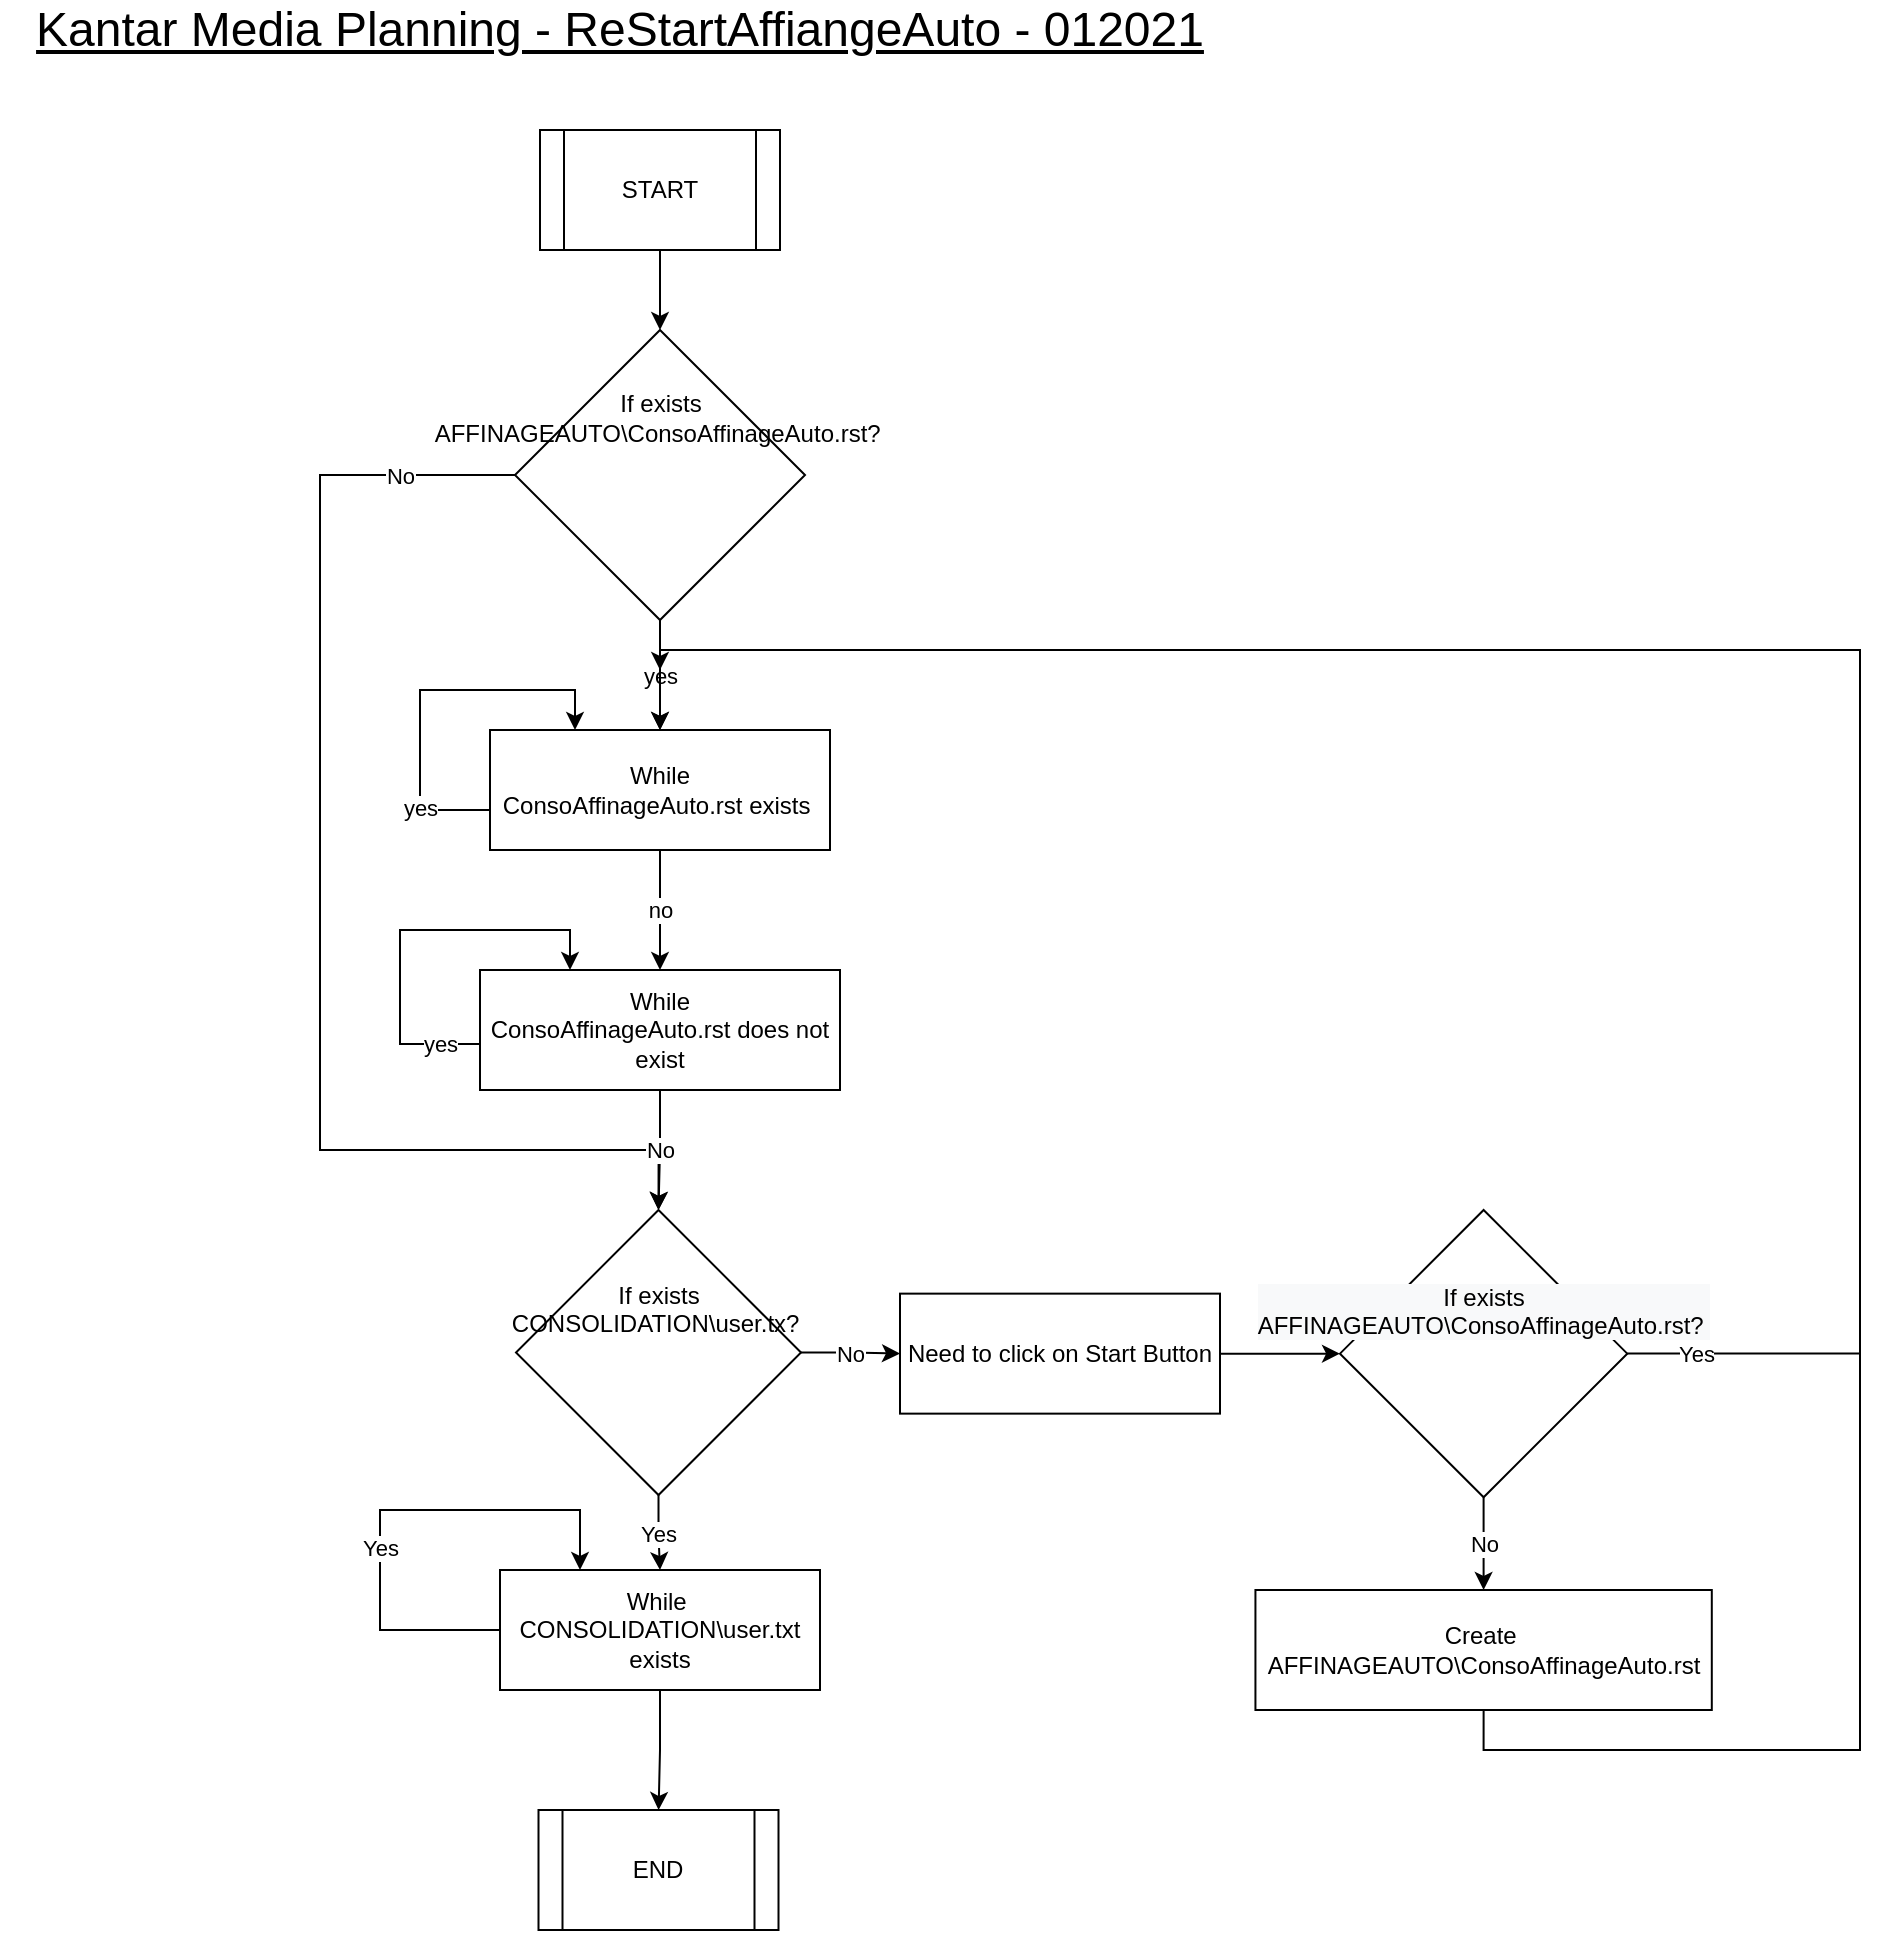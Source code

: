 <mxfile version="14.2.6" type="device"><diagram name="Page-1" id="8ce9d11a-91a2-4d17-14d8-a56ed91bf033"><mxGraphModel dx="2031" dy="1149" grid="1" gridSize="10" guides="1" tooltips="1" connect="1" arrows="1" fold="1" page="1" pageScale="1" pageWidth="1100" pageHeight="850" background="#ffffff" math="0" shadow="0"><root><mxCell id="0"/><mxCell id="1" parent="0"/><mxCell id="JxiJXGD1DPvumisEToyv-4" value="" style="edgeStyle=orthogonalEdgeStyle;rounded=0;orthogonalLoop=1;jettySize=auto;html=1;" edge="1" parent="1" source="JxiJXGD1DPvumisEToyv-2" target="JxiJXGD1DPvumisEToyv-3"><mxGeometry relative="1" as="geometry"/></mxCell><mxCell id="JxiJXGD1DPvumisEToyv-2" value="START" style="shape=process;whiteSpace=wrap;html=1;backgroundOutline=1;" vertex="1" parent="1"><mxGeometry x="300" y="100" width="120" height="60" as="geometry"/></mxCell><mxCell id="JxiJXGD1DPvumisEToyv-9" value="" style="edgeStyle=orthogonalEdgeStyle;rounded=0;orthogonalLoop=1;jettySize=auto;html=1;entryX=0.5;entryY=0;entryDx=0;entryDy=0;" edge="1" parent="1" source="JxiJXGD1DPvumisEToyv-3" target="JxiJXGD1DPvumisEToyv-8"><mxGeometry relative="1" as="geometry"><Array as="points"><mxPoint x="190" y="273"/><mxPoint x="190" y="610"/><mxPoint x="359" y="610"/></Array></mxGeometry></mxCell><mxCell id="JxiJXGD1DPvumisEToyv-10" value="No" style="edgeLabel;html=1;align=center;verticalAlign=middle;resizable=0;points=[];" vertex="1" connectable="0" parent="JxiJXGD1DPvumisEToyv-9"><mxGeometry x="-0.25" y="-1" relative="1" as="geometry"><mxPoint x="41" y="-140.5" as="offset"/></mxGeometry></mxCell><mxCell id="JxiJXGD1DPvumisEToyv-13" value="yes" style="edgeStyle=orthogonalEdgeStyle;rounded=0;orthogonalLoop=1;jettySize=auto;html=1;" edge="1" parent="1" source="JxiJXGD1DPvumisEToyv-3" target="JxiJXGD1DPvumisEToyv-7"><mxGeometry relative="1" as="geometry"/></mxCell><mxCell id="JxiJXGD1DPvumisEToyv-3" value="&lt;div&gt;&lt;span&gt;If exists&lt;/span&gt;&lt;/div&gt;AFFINAGEAUTO\&lt;span&gt;ConsoAffinageAuto.rst?&amp;nbsp;&lt;br&gt;&lt;/span&gt;&lt;span&gt;&lt;br&gt;&lt;br&gt;&lt;br&gt;&lt;br&gt;&lt;/span&gt;" style="rhombus;whiteSpace=wrap;html=1;align=center;" vertex="1" parent="1"><mxGeometry x="287.5" y="200" width="145" height="145" as="geometry"/></mxCell><mxCell id="JxiJXGD1DPvumisEToyv-14" style="edgeStyle=orthogonalEdgeStyle;rounded=0;orthogonalLoop=1;jettySize=auto;html=1;exitX=0;exitY=0.5;exitDx=0;exitDy=0;entryX=0.25;entryY=0;entryDx=0;entryDy=0;" edge="1" parent="1" source="JxiJXGD1DPvumisEToyv-7" target="JxiJXGD1DPvumisEToyv-7"><mxGeometry relative="1" as="geometry"><mxPoint x="360" y="400" as="targetPoint"/><Array as="points"><mxPoint x="275" y="440"/><mxPoint x="240" y="440"/><mxPoint x="240" y="380"/><mxPoint x="318" y="380"/></Array></mxGeometry></mxCell><mxCell id="JxiJXGD1DPvumisEToyv-15" value="yes" style="edgeLabel;html=1;align=center;verticalAlign=middle;resizable=0;points=[];" vertex="1" connectable="0" parent="JxiJXGD1DPvumisEToyv-14"><mxGeometry x="-0.2" y="-2" relative="1" as="geometry"><mxPoint x="-2" y="35" as="offset"/></mxGeometry></mxCell><mxCell id="JxiJXGD1DPvumisEToyv-17" value="no" style="edgeStyle=orthogonalEdgeStyle;rounded=0;orthogonalLoop=1;jettySize=auto;html=1;" edge="1" parent="1" source="JxiJXGD1DPvumisEToyv-7" target="JxiJXGD1DPvumisEToyv-16"><mxGeometry relative="1" as="geometry"/></mxCell><mxCell id="JxiJXGD1DPvumisEToyv-7" value="While &lt;br&gt;ConsoAffinageAuto.rst exists&amp;nbsp;" style="rounded=0;whiteSpace=wrap;html=1;" vertex="1" parent="1"><mxGeometry x="275" y="400" width="170" height="60" as="geometry"/></mxCell><mxCell id="JxiJXGD1DPvumisEToyv-12" value="No" style="edgeStyle=orthogonalEdgeStyle;rounded=0;orthogonalLoop=1;jettySize=auto;html=1;" edge="1" parent="1" source="JxiJXGD1DPvumisEToyv-8" target="JxiJXGD1DPvumisEToyv-11"><mxGeometry relative="1" as="geometry"/></mxCell><mxCell id="JxiJXGD1DPvumisEToyv-8" value="&lt;div&gt;If exists&lt;/div&gt;CONSOLIDATION\user.tx?&amp;nbsp;&lt;br&gt;&lt;br&gt;&lt;br&gt;&lt;br&gt;" style="rhombus;whiteSpace=wrap;html=1;align=center;" vertex="1" parent="1"><mxGeometry x="288" y="640" width="142.5" height="142.5" as="geometry"/></mxCell><mxCell id="JxiJXGD1DPvumisEToyv-40" value="" style="edgeStyle=orthogonalEdgeStyle;rounded=0;orthogonalLoop=1;jettySize=auto;html=1;" edge="1" parent="1" source="JxiJXGD1DPvumisEToyv-11" target="JxiJXGD1DPvumisEToyv-39"><mxGeometry relative="1" as="geometry"/></mxCell><mxCell id="JxiJXGD1DPvumisEToyv-11" value="Need to click on Start Button" style="whiteSpace=wrap;html=1;" vertex="1" parent="1"><mxGeometry x="480" y="681.82" width="160" height="60" as="geometry"/></mxCell><mxCell id="JxiJXGD1DPvumisEToyv-35" value="No" style="edgeStyle=orthogonalEdgeStyle;rounded=0;orthogonalLoop=1;jettySize=auto;html=1;" edge="1" parent="1" source="JxiJXGD1DPvumisEToyv-16" target="JxiJXGD1DPvumisEToyv-8"><mxGeometry relative="1" as="geometry"/></mxCell><mxCell id="JxiJXGD1DPvumisEToyv-16" value="&lt;span&gt;While &lt;br&gt;ConsoAffinageAuto.rst does not exist&lt;/span&gt;" style="whiteSpace=wrap;html=1;rounded=0;" vertex="1" parent="1"><mxGeometry x="270" y="520" width="180" height="60" as="geometry"/></mxCell><mxCell id="JxiJXGD1DPvumisEToyv-29" style="edgeStyle=orthogonalEdgeStyle;rounded=0;orthogonalLoop=1;jettySize=auto;html=1;entryX=0.25;entryY=0;entryDx=0;entryDy=0;exitX=0;exitY=0.5;exitDx=0;exitDy=0;" edge="1" parent="1" source="JxiJXGD1DPvumisEToyv-28" target="JxiJXGD1DPvumisEToyv-28"><mxGeometry relative="1" as="geometry"><Array as="points"><mxPoint x="220" y="850"/><mxPoint x="220" y="790"/><mxPoint x="320" y="790"/></Array></mxGeometry></mxCell><mxCell id="JxiJXGD1DPvumisEToyv-30" value="Yes" style="edgeLabel;html=1;align=center;verticalAlign=middle;resizable=0;points=[];" vertex="1" connectable="0" parent="JxiJXGD1DPvumisEToyv-29"><mxGeometry x="-0.192" relative="1" as="geometry"><mxPoint as="offset"/></mxGeometry></mxCell><mxCell id="JxiJXGD1DPvumisEToyv-32" value="yes" style="edgeStyle=orthogonalEdgeStyle;rounded=0;orthogonalLoop=1;jettySize=auto;html=1;entryX=0.25;entryY=0;entryDx=0;entryDy=0;exitX=0;exitY=0.617;exitDx=0;exitDy=0;exitPerimeter=0;" edge="1" parent="1" source="JxiJXGD1DPvumisEToyv-16" target="JxiJXGD1DPvumisEToyv-16"><mxGeometry x="-0.802" relative="1" as="geometry"><Array as="points"><mxPoint x="230" y="557"/><mxPoint x="230" y="500"/><mxPoint x="315" y="500"/></Array><mxPoint as="offset"/></mxGeometry></mxCell><mxCell id="JxiJXGD1DPvumisEToyv-38" value="" style="edgeStyle=orthogonalEdgeStyle;rounded=0;orthogonalLoop=1;jettySize=auto;html=1;" edge="1" parent="1" source="JxiJXGD1DPvumisEToyv-28" target="JxiJXGD1DPvumisEToyv-37"><mxGeometry relative="1" as="geometry"/></mxCell><mxCell id="JxiJXGD1DPvumisEToyv-28" value="&lt;span&gt;While&amp;nbsp;&lt;br&gt;&lt;/span&gt;CONSOLIDATION\user.txt exists" style="whiteSpace=wrap;html=1;rounded=0;" vertex="1" parent="1"><mxGeometry x="280" y="820" width="160" height="60" as="geometry"/></mxCell><mxCell id="JxiJXGD1DPvumisEToyv-36" value="Yes" style="edgeStyle=orthogonalEdgeStyle;rounded=0;orthogonalLoop=1;jettySize=auto;html=1;" edge="1" parent="1" source="JxiJXGD1DPvumisEToyv-8" target="JxiJXGD1DPvumisEToyv-28"><mxGeometry relative="1" as="geometry"><mxPoint x="359.3" y="782.45" as="sourcePoint"/><mxPoint x="349.3" y="920" as="targetPoint"/></mxGeometry></mxCell><mxCell id="JxiJXGD1DPvumisEToyv-37" value="END" style="shape=process;whiteSpace=wrap;html=1;backgroundOutline=1;rounded=0;" vertex="1" parent="1"><mxGeometry x="299.25" y="940" width="120" height="60" as="geometry"/></mxCell><mxCell id="JxiJXGD1DPvumisEToyv-41" value="Yes" style="edgeStyle=orthogonalEdgeStyle;rounded=0;orthogonalLoop=1;jettySize=auto;html=1;" edge="1" parent="1" source="JxiJXGD1DPvumisEToyv-39"><mxGeometry x="-0.937" relative="1" as="geometry"><mxPoint x="360" y="370" as="targetPoint"/><Array as="points"><mxPoint x="960" y="712"/><mxPoint x="960" y="360"/><mxPoint x="360" y="360"/></Array><mxPoint as="offset"/></mxGeometry></mxCell><mxCell id="JxiJXGD1DPvumisEToyv-43" value="No" style="edgeStyle=orthogonalEdgeStyle;rounded=0;orthogonalLoop=1;jettySize=auto;html=1;" edge="1" parent="1" source="JxiJXGD1DPvumisEToyv-39" target="JxiJXGD1DPvumisEToyv-42"><mxGeometry relative="1" as="geometry"/></mxCell><mxCell id="JxiJXGD1DPvumisEToyv-39" value="&#10;&#10;&lt;div style=&quot;color: rgb(0, 0, 0); font-family: helvetica; font-size: 12px; font-style: normal; font-weight: 400; letter-spacing: normal; text-align: center; text-indent: 0px; text-transform: none; word-spacing: 0px; background-color: rgb(248, 249, 250);&quot;&gt;&lt;span&gt;If exists&lt;/span&gt;&lt;/div&gt;&lt;span style=&quot;color: rgb(0, 0, 0); font-family: helvetica; font-size: 12px; font-style: normal; font-weight: 400; letter-spacing: normal; text-align: center; text-indent: 0px; text-transform: none; word-spacing: 0px; background-color: rgb(248, 249, 250); display: inline; float: none;&quot;&gt;AFFINAGEAUTO\&lt;/span&gt;&lt;span style=&quot;color: rgb(0, 0, 0); font-family: helvetica; font-size: 12px; font-style: normal; font-weight: 400; letter-spacing: normal; text-align: center; text-indent: 0px; text-transform: none; word-spacing: 0px; background-color: rgb(248, 249, 250);&quot;&gt;ConsoAffinageAuto.rst?&amp;nbsp;&lt;br&gt;&lt;/span&gt;&lt;span style=&quot;color: rgb(0, 0, 0); font-family: helvetica; font-size: 12px; font-style: normal; font-weight: 400; letter-spacing: normal; text-align: center; text-indent: 0px; text-transform: none; word-spacing: 0px; background-color: rgb(248, 249, 250);&quot;&gt;&lt;br&gt;&lt;br&gt;&lt;br&gt;&lt;/span&gt;&#10;&#10;" style="rhombus;whiteSpace=wrap;html=1;" vertex="1" parent="1"><mxGeometry x="700" y="640.01" width="143.63" height="143.63" as="geometry"/></mxCell><mxCell id="JxiJXGD1DPvumisEToyv-44" style="edgeStyle=orthogonalEdgeStyle;rounded=0;orthogonalLoop=1;jettySize=auto;html=1;entryX=0.5;entryY=0;entryDx=0;entryDy=0;exitX=0.5;exitY=1;exitDx=0;exitDy=0;" edge="1" parent="1" source="JxiJXGD1DPvumisEToyv-42" target="JxiJXGD1DPvumisEToyv-7"><mxGeometry relative="1" as="geometry"><Array as="points"><mxPoint x="772" y="910"/><mxPoint x="960" y="910"/><mxPoint x="960" y="360"/><mxPoint x="360" y="360"/></Array></mxGeometry></mxCell><mxCell id="JxiJXGD1DPvumisEToyv-42" value="Create&amp;nbsp;&lt;br&gt;&lt;span style=&quot;font-family: &amp;#34;helvetica&amp;#34;&quot;&gt;AFFINAGEAUTO\&lt;/span&gt;&lt;span style=&quot;font-family: &amp;#34;helvetica&amp;#34;&quot;&gt;ConsoAffinageAuto.rst&lt;/span&gt;" style="whiteSpace=wrap;html=1;" vertex="1" parent="1"><mxGeometry x="657.72" y="830" width="228.18" height="60" as="geometry"/></mxCell><mxCell id="JxiJXGD1DPvumisEToyv-46" value="&lt;font style=&quot;font-size: 24px&quot;&gt;&lt;u&gt;Kantar Media Planning - ReStartAffiangeAuto - 012021&lt;/u&gt;&lt;/font&gt;" style="text;html=1;strokeColor=none;fillColor=none;align=center;verticalAlign=middle;whiteSpace=wrap;rounded=0;" vertex="1" parent="1"><mxGeometry x="30" y="40" width="620" height="20" as="geometry"/></mxCell></root></mxGraphModel></diagram></mxfile>